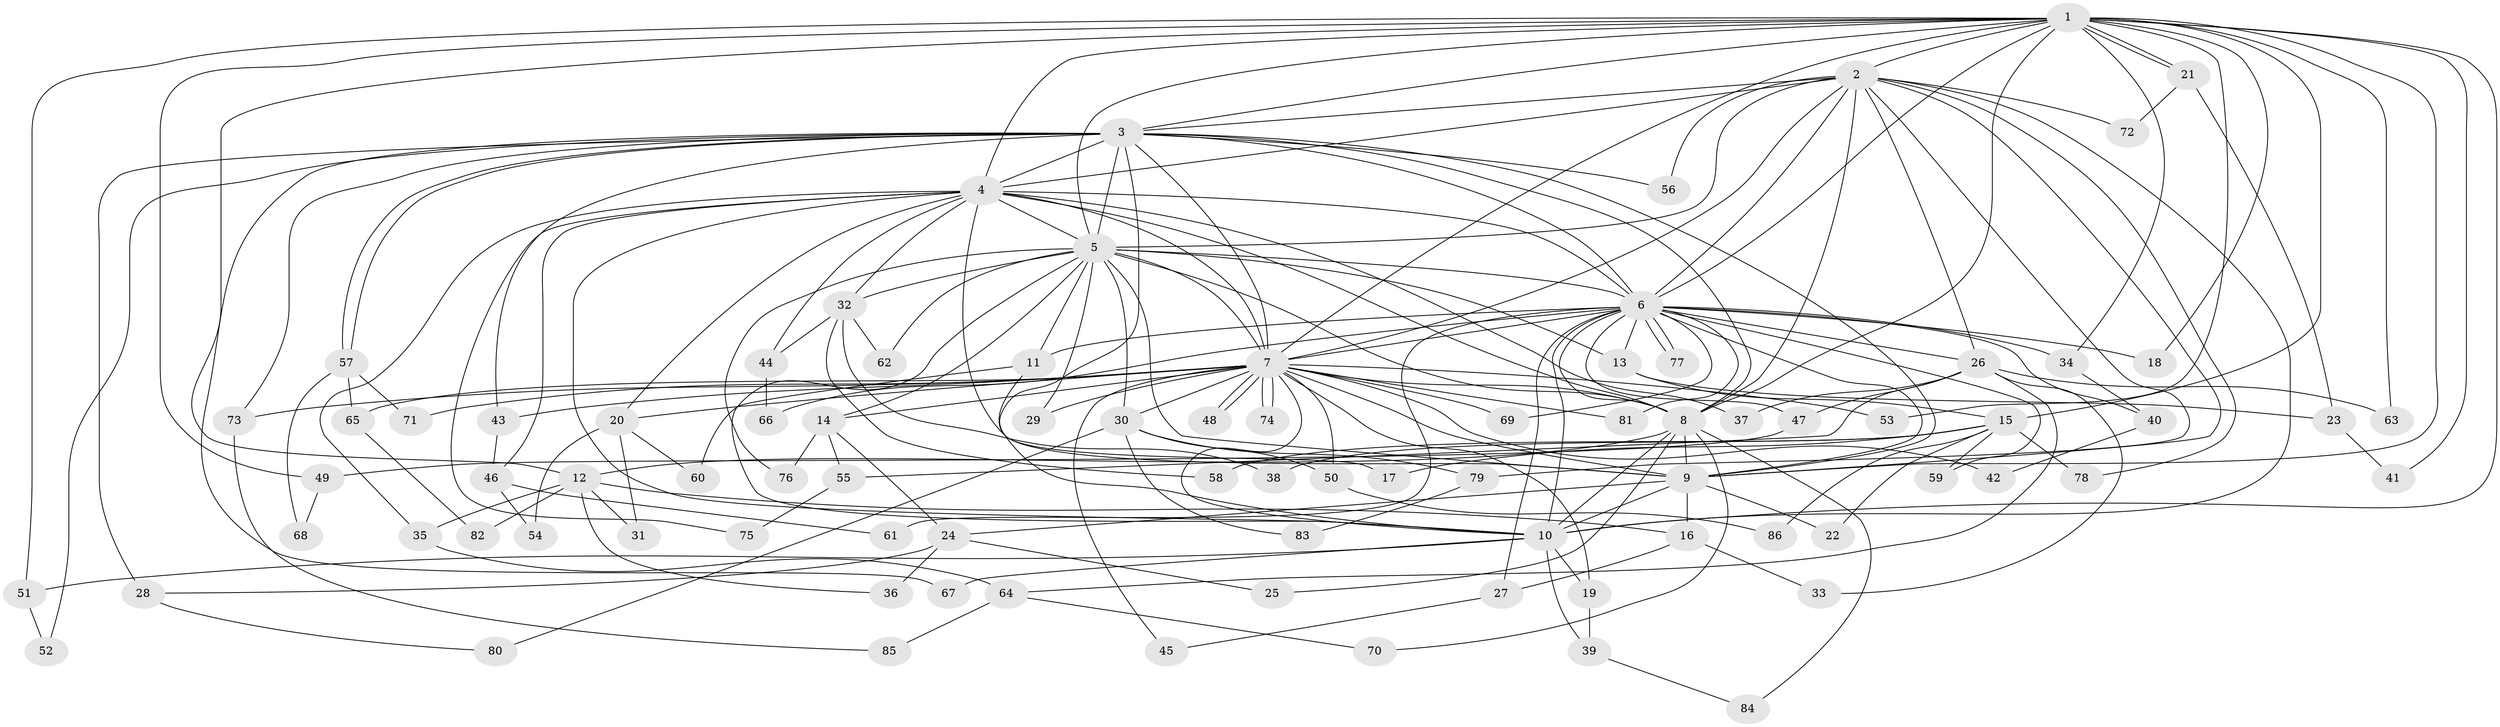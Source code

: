 // coarse degree distribution, {17: 0.016666666666666666, 13: 0.016666666666666666, 15: 0.03333333333333333, 14: 0.016666666666666666, 23: 0.016666666666666666, 26: 0.016666666666666666, 19: 0.016666666666666666, 11: 0.016666666666666666, 5: 0.1, 9: 0.016666666666666666, 4: 0.05, 2: 0.4666666666666667, 3: 0.16666666666666666, 6: 0.03333333333333333, 8: 0.016666666666666666}
// Generated by graph-tools (version 1.1) at 2025/17/03/04/25 18:17:16]
// undirected, 86 vertices, 197 edges
graph export_dot {
graph [start="1"]
  node [color=gray90,style=filled];
  1;
  2;
  3;
  4;
  5;
  6;
  7;
  8;
  9;
  10;
  11;
  12;
  13;
  14;
  15;
  16;
  17;
  18;
  19;
  20;
  21;
  22;
  23;
  24;
  25;
  26;
  27;
  28;
  29;
  30;
  31;
  32;
  33;
  34;
  35;
  36;
  37;
  38;
  39;
  40;
  41;
  42;
  43;
  44;
  45;
  46;
  47;
  48;
  49;
  50;
  51;
  52;
  53;
  54;
  55;
  56;
  57;
  58;
  59;
  60;
  61;
  62;
  63;
  64;
  65;
  66;
  67;
  68;
  69;
  70;
  71;
  72;
  73;
  74;
  75;
  76;
  77;
  78;
  79;
  80;
  81;
  82;
  83;
  84;
  85;
  86;
  1 -- 2;
  1 -- 3;
  1 -- 4;
  1 -- 5;
  1 -- 6;
  1 -- 7;
  1 -- 8;
  1 -- 9;
  1 -- 10;
  1 -- 12;
  1 -- 15;
  1 -- 18;
  1 -- 21;
  1 -- 21;
  1 -- 34;
  1 -- 41;
  1 -- 49;
  1 -- 51;
  1 -- 53;
  1 -- 63;
  2 -- 3;
  2 -- 4;
  2 -- 5;
  2 -- 6;
  2 -- 7;
  2 -- 8;
  2 -- 9;
  2 -- 10;
  2 -- 26;
  2 -- 56;
  2 -- 72;
  2 -- 78;
  2 -- 79;
  3 -- 4;
  3 -- 5;
  3 -- 6;
  3 -- 7;
  3 -- 8;
  3 -- 9;
  3 -- 10;
  3 -- 28;
  3 -- 43;
  3 -- 52;
  3 -- 56;
  3 -- 57;
  3 -- 57;
  3 -- 67;
  3 -- 73;
  4 -- 5;
  4 -- 6;
  4 -- 7;
  4 -- 8;
  4 -- 9;
  4 -- 10;
  4 -- 20;
  4 -- 32;
  4 -- 35;
  4 -- 37;
  4 -- 44;
  4 -- 46;
  4 -- 75;
  5 -- 6;
  5 -- 7;
  5 -- 8;
  5 -- 9;
  5 -- 10;
  5 -- 11;
  5 -- 13;
  5 -- 14;
  5 -- 29;
  5 -- 30;
  5 -- 32;
  5 -- 62;
  5 -- 76;
  6 -- 7;
  6 -- 8;
  6 -- 9;
  6 -- 10;
  6 -- 11;
  6 -- 13;
  6 -- 18;
  6 -- 26;
  6 -- 27;
  6 -- 34;
  6 -- 40;
  6 -- 47;
  6 -- 59;
  6 -- 61;
  6 -- 66;
  6 -- 69;
  6 -- 77;
  6 -- 77;
  6 -- 81;
  7 -- 8;
  7 -- 9;
  7 -- 10;
  7 -- 14;
  7 -- 19;
  7 -- 20;
  7 -- 29;
  7 -- 30;
  7 -- 42;
  7 -- 43;
  7 -- 45;
  7 -- 48;
  7 -- 48;
  7 -- 50;
  7 -- 53;
  7 -- 65;
  7 -- 69;
  7 -- 71;
  7 -- 73;
  7 -- 74;
  7 -- 74;
  7 -- 81;
  8 -- 9;
  8 -- 10;
  8 -- 12;
  8 -- 25;
  8 -- 70;
  8 -- 84;
  9 -- 10;
  9 -- 16;
  9 -- 22;
  9 -- 24;
  10 -- 19;
  10 -- 39;
  10 -- 51;
  10 -- 67;
  11 -- 17;
  11 -- 60;
  12 -- 16;
  12 -- 31;
  12 -- 35;
  12 -- 36;
  12 -- 82;
  13 -- 15;
  13 -- 23;
  14 -- 24;
  14 -- 55;
  14 -- 76;
  15 -- 17;
  15 -- 22;
  15 -- 38;
  15 -- 58;
  15 -- 59;
  15 -- 78;
  15 -- 86;
  16 -- 27;
  16 -- 33;
  19 -- 39;
  20 -- 31;
  20 -- 54;
  20 -- 60;
  21 -- 23;
  21 -- 72;
  23 -- 41;
  24 -- 25;
  24 -- 28;
  24 -- 36;
  26 -- 33;
  26 -- 37;
  26 -- 47;
  26 -- 55;
  26 -- 63;
  26 -- 64;
  27 -- 45;
  28 -- 80;
  30 -- 50;
  30 -- 79;
  30 -- 80;
  30 -- 83;
  32 -- 38;
  32 -- 44;
  32 -- 58;
  32 -- 62;
  34 -- 40;
  35 -- 64;
  39 -- 84;
  40 -- 42;
  43 -- 46;
  44 -- 66;
  46 -- 54;
  46 -- 61;
  47 -- 49;
  49 -- 68;
  50 -- 86;
  51 -- 52;
  55 -- 75;
  57 -- 65;
  57 -- 68;
  57 -- 71;
  64 -- 70;
  64 -- 85;
  65 -- 82;
  73 -- 85;
  79 -- 83;
}
